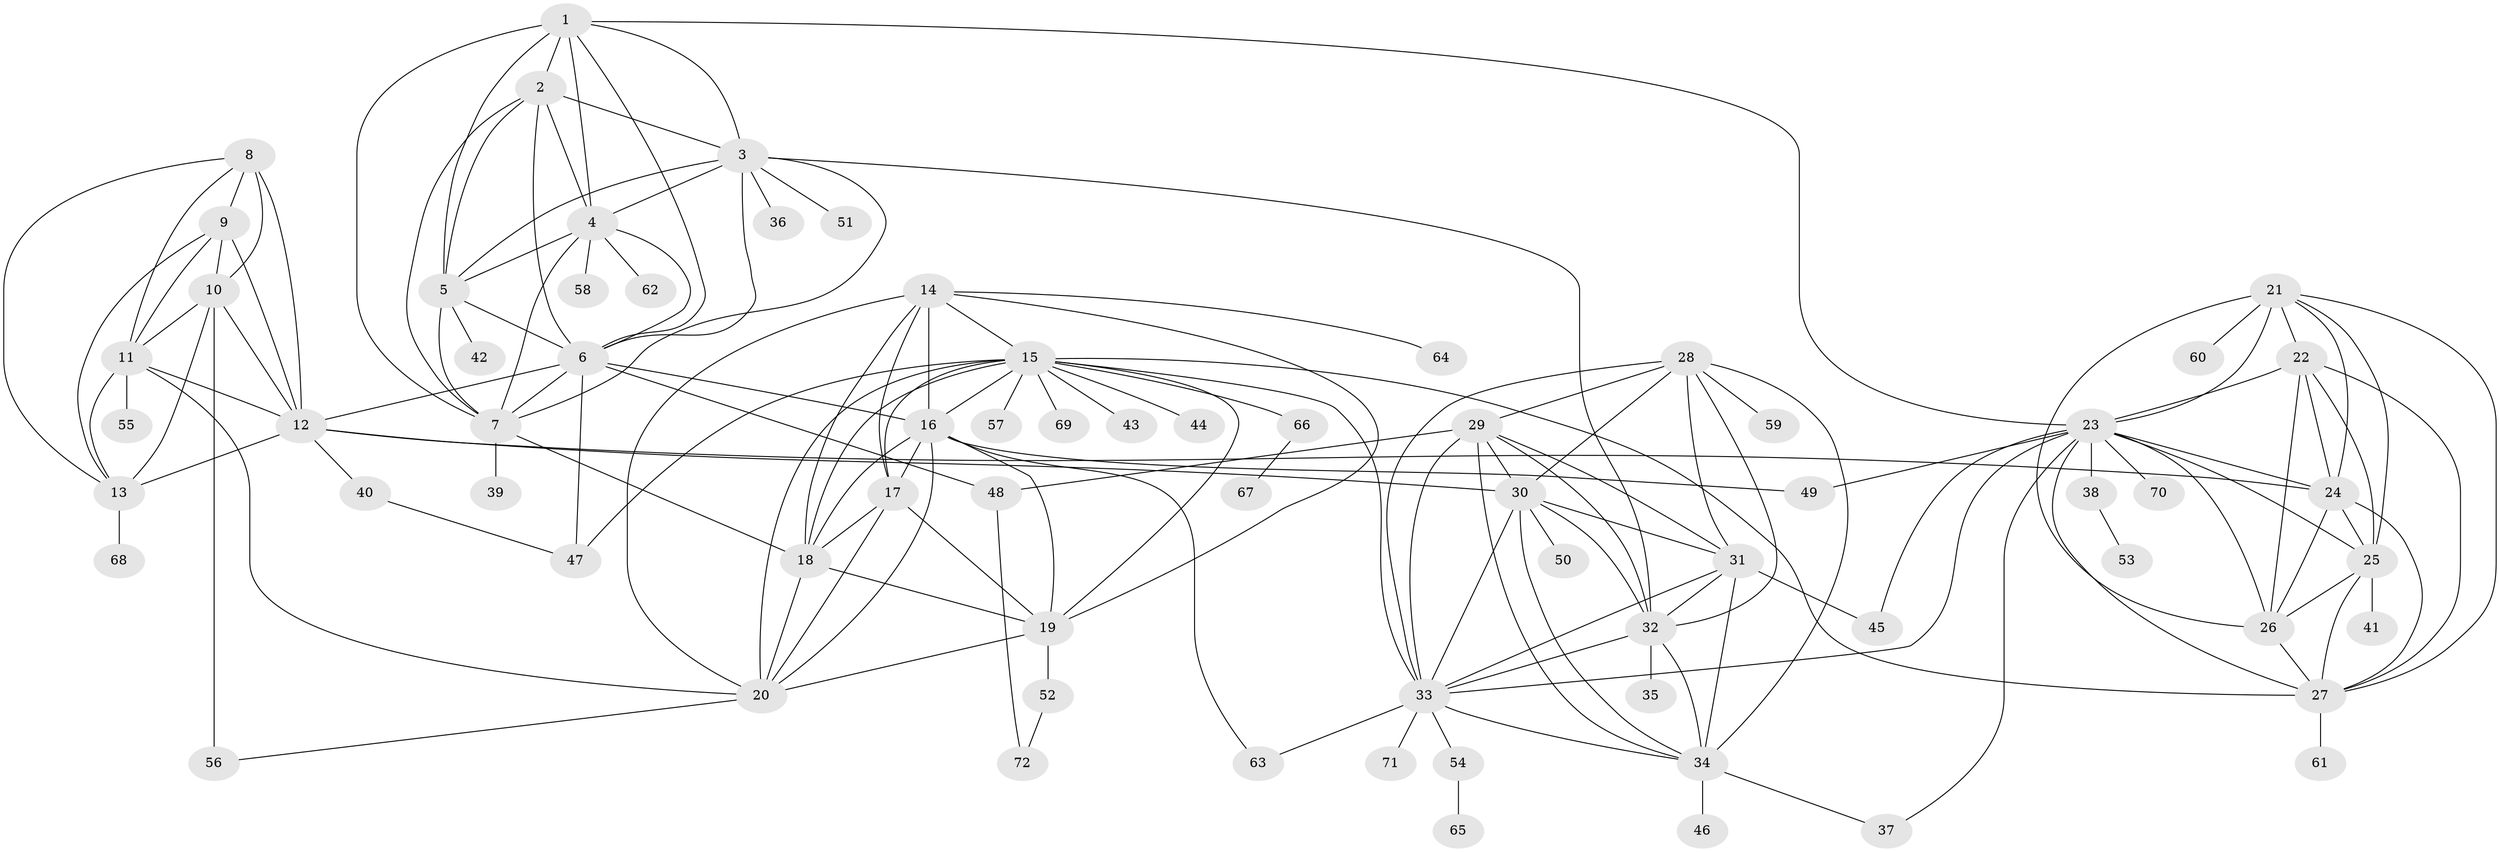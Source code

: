 // original degree distribution, {7: 0.013986013986013986, 8: 0.04195804195804196, 10: 0.04895104895104895, 9: 0.06293706293706294, 14: 0.013986013986013986, 11: 0.02097902097902098, 6: 0.013986013986013986, 15: 0.006993006993006993, 12: 0.02097902097902098, 1: 0.6083916083916084, 3: 0.027972027972027972, 2: 0.11888111888111888}
// Generated by graph-tools (version 1.1) at 2025/37/03/09/25 02:37:39]
// undirected, 72 vertices, 157 edges
graph export_dot {
graph [start="1"]
  node [color=gray90,style=filled];
  1;
  2;
  3;
  4;
  5;
  6;
  7;
  8;
  9;
  10;
  11;
  12;
  13;
  14;
  15;
  16;
  17;
  18;
  19;
  20;
  21;
  22;
  23;
  24;
  25;
  26;
  27;
  28;
  29;
  30;
  31;
  32;
  33;
  34;
  35;
  36;
  37;
  38;
  39;
  40;
  41;
  42;
  43;
  44;
  45;
  46;
  47;
  48;
  49;
  50;
  51;
  52;
  53;
  54;
  55;
  56;
  57;
  58;
  59;
  60;
  61;
  62;
  63;
  64;
  65;
  66;
  67;
  68;
  69;
  70;
  71;
  72;
  1 -- 2 [weight=2.0];
  1 -- 3 [weight=1.0];
  1 -- 4 [weight=1.0];
  1 -- 5 [weight=1.0];
  1 -- 6 [weight=1.0];
  1 -- 7 [weight=1.0];
  1 -- 23 [weight=1.0];
  2 -- 3 [weight=1.0];
  2 -- 4 [weight=1.0];
  2 -- 5 [weight=1.0];
  2 -- 6 [weight=1.0];
  2 -- 7 [weight=1.0];
  3 -- 4 [weight=1.0];
  3 -- 5 [weight=1.0];
  3 -- 6 [weight=1.0];
  3 -- 7 [weight=1.0];
  3 -- 32 [weight=1.0];
  3 -- 36 [weight=1.0];
  3 -- 51 [weight=1.0];
  4 -- 5 [weight=1.0];
  4 -- 6 [weight=1.0];
  4 -- 7 [weight=1.0];
  4 -- 58 [weight=1.0];
  4 -- 62 [weight=2.0];
  5 -- 6 [weight=1.0];
  5 -- 7 [weight=1.0];
  5 -- 42 [weight=2.0];
  6 -- 7 [weight=1.0];
  6 -- 12 [weight=2.0];
  6 -- 16 [weight=1.0];
  6 -- 47 [weight=2.0];
  6 -- 48 [weight=2.0];
  7 -- 18 [weight=1.0];
  7 -- 39 [weight=3.0];
  8 -- 9 [weight=1.0];
  8 -- 10 [weight=1.0];
  8 -- 11 [weight=1.0];
  8 -- 12 [weight=2.0];
  8 -- 13 [weight=1.0];
  9 -- 10 [weight=1.0];
  9 -- 11 [weight=1.0];
  9 -- 12 [weight=4.0];
  9 -- 13 [weight=1.0];
  10 -- 11 [weight=1.0];
  10 -- 12 [weight=2.0];
  10 -- 13 [weight=1.0];
  10 -- 56 [weight=3.0];
  11 -- 12 [weight=2.0];
  11 -- 13 [weight=1.0];
  11 -- 20 [weight=1.0];
  11 -- 55 [weight=3.0];
  12 -- 13 [weight=2.0];
  12 -- 24 [weight=1.0];
  12 -- 30 [weight=1.0];
  12 -- 40 [weight=1.0];
  13 -- 68 [weight=2.0];
  14 -- 15 [weight=1.0];
  14 -- 16 [weight=1.0];
  14 -- 17 [weight=1.0];
  14 -- 18 [weight=1.0];
  14 -- 19 [weight=1.0];
  14 -- 20 [weight=1.0];
  14 -- 64 [weight=1.0];
  15 -- 16 [weight=1.0];
  15 -- 17 [weight=1.0];
  15 -- 18 [weight=1.0];
  15 -- 19 [weight=1.0];
  15 -- 20 [weight=1.0];
  15 -- 27 [weight=1.0];
  15 -- 33 [weight=1.0];
  15 -- 43 [weight=1.0];
  15 -- 44 [weight=1.0];
  15 -- 47 [weight=1.0];
  15 -- 57 [weight=1.0];
  15 -- 66 [weight=1.0];
  15 -- 69 [weight=1.0];
  16 -- 17 [weight=5.0];
  16 -- 18 [weight=1.0];
  16 -- 19 [weight=1.0];
  16 -- 20 [weight=1.0];
  16 -- 49 [weight=6.0];
  16 -- 63 [weight=1.0];
  17 -- 18 [weight=1.0];
  17 -- 19 [weight=1.0];
  17 -- 20 [weight=1.0];
  18 -- 19 [weight=1.0];
  18 -- 20 [weight=1.0];
  19 -- 20 [weight=1.0];
  19 -- 52 [weight=3.0];
  20 -- 56 [weight=1.0];
  21 -- 22 [weight=1.0];
  21 -- 23 [weight=1.0];
  21 -- 24 [weight=1.0];
  21 -- 25 [weight=1.0];
  21 -- 26 [weight=1.0];
  21 -- 27 [weight=1.0];
  21 -- 60 [weight=2.0];
  22 -- 23 [weight=1.0];
  22 -- 24 [weight=1.0];
  22 -- 25 [weight=1.0];
  22 -- 26 [weight=2.0];
  22 -- 27 [weight=1.0];
  23 -- 24 [weight=1.0];
  23 -- 25 [weight=1.0];
  23 -- 26 [weight=1.0];
  23 -- 27 [weight=1.0];
  23 -- 33 [weight=1.0];
  23 -- 37 [weight=1.0];
  23 -- 38 [weight=1.0];
  23 -- 45 [weight=1.0];
  23 -- 49 [weight=1.0];
  23 -- 70 [weight=1.0];
  24 -- 25 [weight=1.0];
  24 -- 26 [weight=1.0];
  24 -- 27 [weight=1.0];
  25 -- 26 [weight=1.0];
  25 -- 27 [weight=1.0];
  25 -- 41 [weight=2.0];
  26 -- 27 [weight=1.0];
  27 -- 61 [weight=1.0];
  28 -- 29 [weight=1.0];
  28 -- 30 [weight=1.0];
  28 -- 31 [weight=1.0];
  28 -- 32 [weight=1.0];
  28 -- 33 [weight=1.0];
  28 -- 34 [weight=1.0];
  28 -- 59 [weight=1.0];
  29 -- 30 [weight=1.0];
  29 -- 31 [weight=1.0];
  29 -- 32 [weight=1.0];
  29 -- 33 [weight=1.0];
  29 -- 34 [weight=1.0];
  29 -- 48 [weight=3.0];
  30 -- 31 [weight=1.0];
  30 -- 32 [weight=1.0];
  30 -- 33 [weight=1.0];
  30 -- 34 [weight=1.0];
  30 -- 50 [weight=1.0];
  31 -- 32 [weight=1.0];
  31 -- 33 [weight=1.0];
  31 -- 34 [weight=1.0];
  31 -- 45 [weight=2.0];
  32 -- 33 [weight=1.0];
  32 -- 34 [weight=1.0];
  32 -- 35 [weight=4.0];
  33 -- 34 [weight=1.0];
  33 -- 54 [weight=1.0];
  33 -- 63 [weight=1.0];
  33 -- 71 [weight=1.0];
  34 -- 37 [weight=1.0];
  34 -- 46 [weight=2.0];
  38 -- 53 [weight=1.0];
  40 -- 47 [weight=1.0];
  48 -- 72 [weight=1.0];
  52 -- 72 [weight=1.0];
  54 -- 65 [weight=1.0];
  66 -- 67 [weight=1.0];
}
